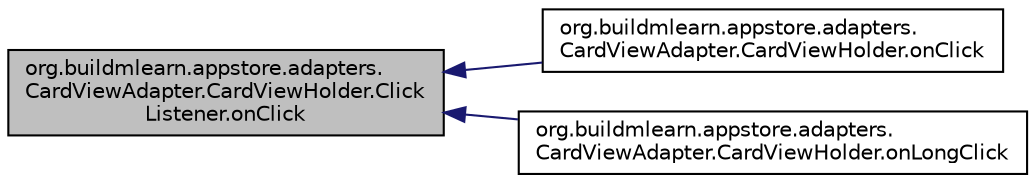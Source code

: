 digraph "org.buildmlearn.appstore.adapters.CardViewAdapter.CardViewHolder.ClickListener.onClick"
{
 // INTERACTIVE_SVG=YES
  bgcolor="transparent";
  edge [fontname="Helvetica",fontsize="10",labelfontname="Helvetica",labelfontsize="10"];
  node [fontname="Helvetica",fontsize="10",shape=record];
  rankdir="LR";
  Node1 [label="org.buildmlearn.appstore.adapters.\lCardViewAdapter.CardViewHolder.Click\lListener.onClick",height=0.2,width=0.4,color="black", fillcolor="grey75", style="filled", fontcolor="black"];
  Node1 -> Node2 [dir="back",color="midnightblue",fontsize="10",style="solid",fontname="Helvetica"];
  Node2 [label="org.buildmlearn.appstore.adapters.\lCardViewAdapter.CardViewHolder.onClick",height=0.2,width=0.4,color="black",URL="$df/da8/classorg_1_1buildmlearn_1_1appstore_1_1adapters_1_1_card_view_adapter_1_1_card_view_holder.html#a205297b9205dfc95ba057968b445fe64"];
  Node1 -> Node3 [dir="back",color="midnightblue",fontsize="10",style="solid",fontname="Helvetica"];
  Node3 [label="org.buildmlearn.appstore.adapters.\lCardViewAdapter.CardViewHolder.onLongClick",height=0.2,width=0.4,color="black",URL="$df/da8/classorg_1_1buildmlearn_1_1appstore_1_1adapters_1_1_card_view_adapter_1_1_card_view_holder.html#a1c86c6de6581aa70bebaffbf418a0a00"];
}
